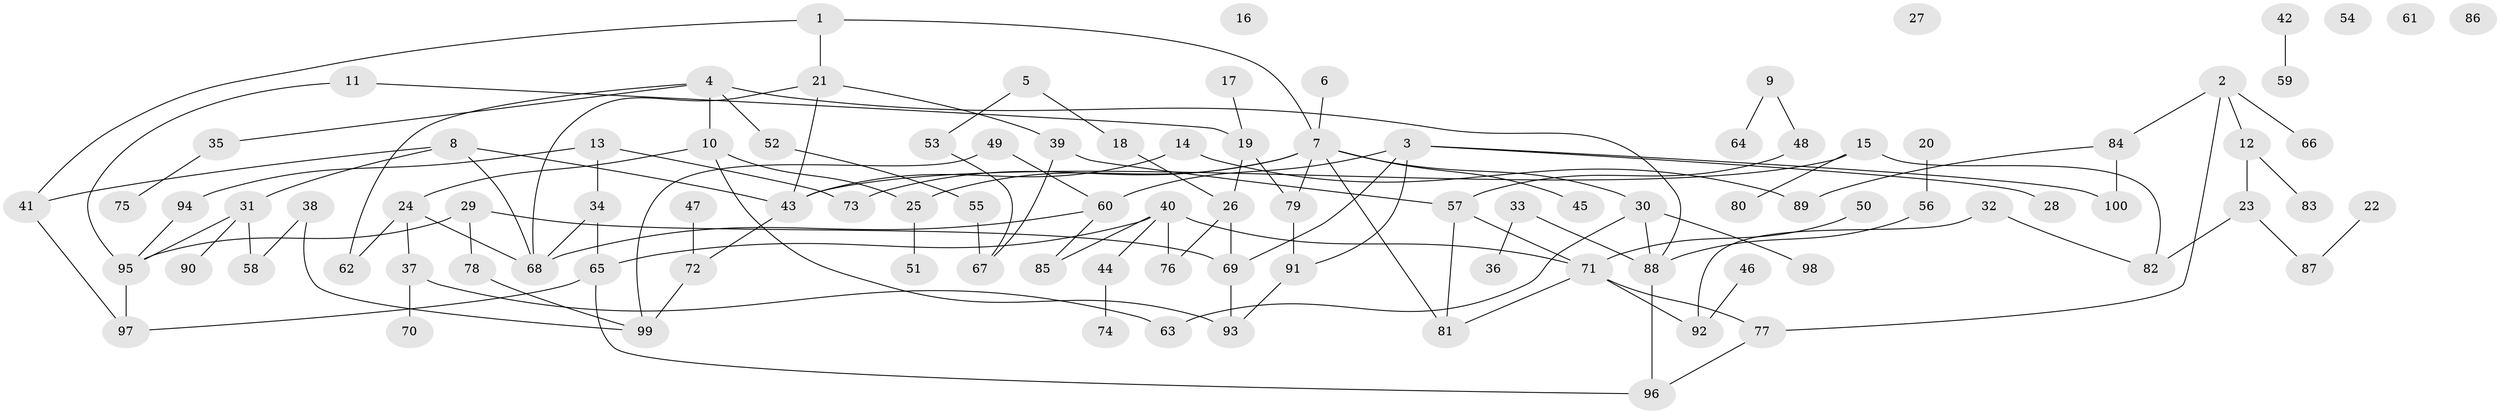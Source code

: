 // Generated by graph-tools (version 1.1) at 2025/38/03/09/25 04:38:56]
// undirected, 100 vertices, 125 edges
graph export_dot {
graph [start="1"]
  node [color=gray90,style=filled];
  1;
  2;
  3;
  4;
  5;
  6;
  7;
  8;
  9;
  10;
  11;
  12;
  13;
  14;
  15;
  16;
  17;
  18;
  19;
  20;
  21;
  22;
  23;
  24;
  25;
  26;
  27;
  28;
  29;
  30;
  31;
  32;
  33;
  34;
  35;
  36;
  37;
  38;
  39;
  40;
  41;
  42;
  43;
  44;
  45;
  46;
  47;
  48;
  49;
  50;
  51;
  52;
  53;
  54;
  55;
  56;
  57;
  58;
  59;
  60;
  61;
  62;
  63;
  64;
  65;
  66;
  67;
  68;
  69;
  70;
  71;
  72;
  73;
  74;
  75;
  76;
  77;
  78;
  79;
  80;
  81;
  82;
  83;
  84;
  85;
  86;
  87;
  88;
  89;
  90;
  91;
  92;
  93;
  94;
  95;
  96;
  97;
  98;
  99;
  100;
  1 -- 7;
  1 -- 21;
  1 -- 41;
  2 -- 12;
  2 -- 66;
  2 -- 77;
  2 -- 84;
  3 -- 28;
  3 -- 60;
  3 -- 69;
  3 -- 91;
  3 -- 100;
  4 -- 10;
  4 -- 35;
  4 -- 52;
  4 -- 62;
  4 -- 88;
  5 -- 18;
  5 -- 53;
  6 -- 7;
  7 -- 25;
  7 -- 30;
  7 -- 45;
  7 -- 73;
  7 -- 79;
  7 -- 81;
  8 -- 31;
  8 -- 41;
  8 -- 43;
  8 -- 68;
  9 -- 48;
  9 -- 64;
  10 -- 24;
  10 -- 25;
  10 -- 93;
  11 -- 19;
  11 -- 95;
  12 -- 23;
  12 -- 83;
  13 -- 34;
  13 -- 73;
  13 -- 94;
  14 -- 43;
  14 -- 89;
  15 -- 43;
  15 -- 80;
  15 -- 82;
  17 -- 19;
  18 -- 26;
  19 -- 26;
  19 -- 79;
  20 -- 56;
  21 -- 39;
  21 -- 43;
  21 -- 68;
  22 -- 87;
  23 -- 82;
  23 -- 87;
  24 -- 37;
  24 -- 62;
  24 -- 68;
  25 -- 51;
  26 -- 69;
  26 -- 76;
  29 -- 69;
  29 -- 78;
  29 -- 95;
  30 -- 63;
  30 -- 88;
  30 -- 98;
  31 -- 58;
  31 -- 90;
  31 -- 95;
  32 -- 82;
  32 -- 92;
  33 -- 36;
  33 -- 88;
  34 -- 65;
  34 -- 68;
  35 -- 75;
  37 -- 63;
  37 -- 70;
  38 -- 58;
  38 -- 99;
  39 -- 57;
  39 -- 67;
  40 -- 44;
  40 -- 65;
  40 -- 71;
  40 -- 76;
  40 -- 85;
  41 -- 97;
  42 -- 59;
  43 -- 72;
  44 -- 74;
  46 -- 92;
  47 -- 72;
  48 -- 57;
  49 -- 60;
  49 -- 99;
  50 -- 71;
  52 -- 55;
  53 -- 67;
  55 -- 67;
  56 -- 88;
  57 -- 71;
  57 -- 81;
  60 -- 68;
  60 -- 85;
  65 -- 96;
  65 -- 97;
  69 -- 93;
  71 -- 77;
  71 -- 81;
  71 -- 92;
  72 -- 99;
  77 -- 96;
  78 -- 99;
  79 -- 91;
  84 -- 89;
  84 -- 100;
  88 -- 96;
  91 -- 93;
  94 -- 95;
  95 -- 97;
}
